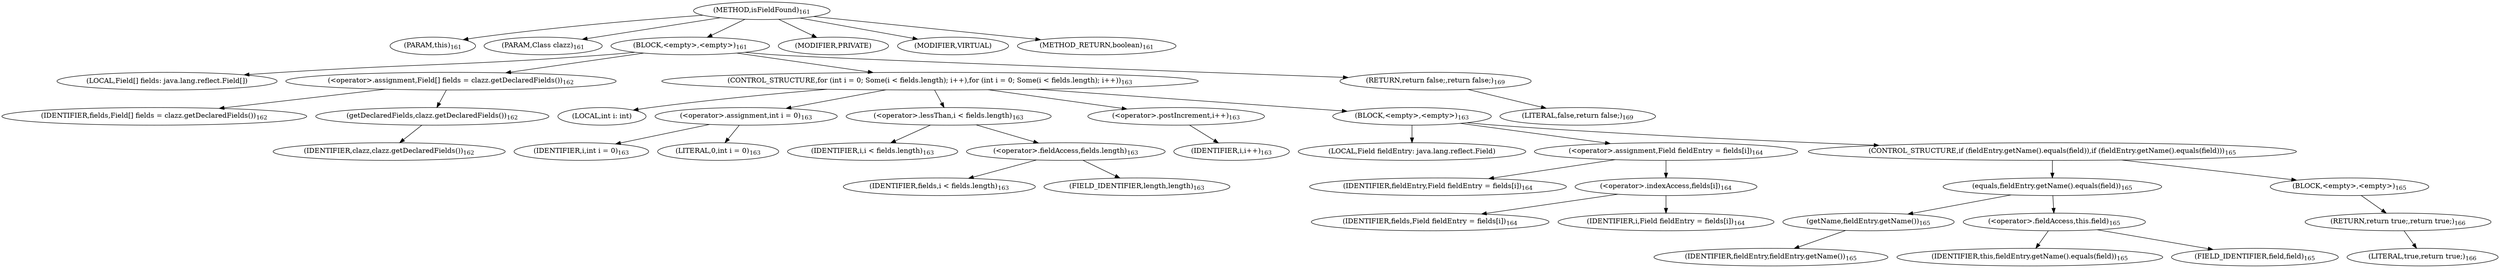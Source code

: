 digraph "isFieldFound" {  
"320" [label = <(METHOD,isFieldFound)<SUB>161</SUB>> ]
"321" [label = <(PARAM,this)<SUB>161</SUB>> ]
"322" [label = <(PARAM,Class clazz)<SUB>161</SUB>> ]
"323" [label = <(BLOCK,&lt;empty&gt;,&lt;empty&gt;)<SUB>161</SUB>> ]
"324" [label = <(LOCAL,Field[] fields: java.lang.reflect.Field[])> ]
"325" [label = <(&lt;operator&gt;.assignment,Field[] fields = clazz.getDeclaredFields())<SUB>162</SUB>> ]
"326" [label = <(IDENTIFIER,fields,Field[] fields = clazz.getDeclaredFields())<SUB>162</SUB>> ]
"327" [label = <(getDeclaredFields,clazz.getDeclaredFields())<SUB>162</SUB>> ]
"328" [label = <(IDENTIFIER,clazz,clazz.getDeclaredFields())<SUB>162</SUB>> ]
"329" [label = <(CONTROL_STRUCTURE,for (int i = 0; Some(i &lt; fields.length); i++),for (int i = 0; Some(i &lt; fields.length); i++))<SUB>163</SUB>> ]
"330" [label = <(LOCAL,int i: int)> ]
"331" [label = <(&lt;operator&gt;.assignment,int i = 0)<SUB>163</SUB>> ]
"332" [label = <(IDENTIFIER,i,int i = 0)<SUB>163</SUB>> ]
"333" [label = <(LITERAL,0,int i = 0)<SUB>163</SUB>> ]
"334" [label = <(&lt;operator&gt;.lessThan,i &lt; fields.length)<SUB>163</SUB>> ]
"335" [label = <(IDENTIFIER,i,i &lt; fields.length)<SUB>163</SUB>> ]
"336" [label = <(&lt;operator&gt;.fieldAccess,fields.length)<SUB>163</SUB>> ]
"337" [label = <(IDENTIFIER,fields,i &lt; fields.length)<SUB>163</SUB>> ]
"338" [label = <(FIELD_IDENTIFIER,length,length)<SUB>163</SUB>> ]
"339" [label = <(&lt;operator&gt;.postIncrement,i++)<SUB>163</SUB>> ]
"340" [label = <(IDENTIFIER,i,i++)<SUB>163</SUB>> ]
"341" [label = <(BLOCK,&lt;empty&gt;,&lt;empty&gt;)<SUB>163</SUB>> ]
"342" [label = <(LOCAL,Field fieldEntry: java.lang.reflect.Field)> ]
"343" [label = <(&lt;operator&gt;.assignment,Field fieldEntry = fields[i])<SUB>164</SUB>> ]
"344" [label = <(IDENTIFIER,fieldEntry,Field fieldEntry = fields[i])<SUB>164</SUB>> ]
"345" [label = <(&lt;operator&gt;.indexAccess,fields[i])<SUB>164</SUB>> ]
"346" [label = <(IDENTIFIER,fields,Field fieldEntry = fields[i])<SUB>164</SUB>> ]
"347" [label = <(IDENTIFIER,i,Field fieldEntry = fields[i])<SUB>164</SUB>> ]
"348" [label = <(CONTROL_STRUCTURE,if (fieldEntry.getName().equals(field)),if (fieldEntry.getName().equals(field)))<SUB>165</SUB>> ]
"349" [label = <(equals,fieldEntry.getName().equals(field))<SUB>165</SUB>> ]
"350" [label = <(getName,fieldEntry.getName())<SUB>165</SUB>> ]
"351" [label = <(IDENTIFIER,fieldEntry,fieldEntry.getName())<SUB>165</SUB>> ]
"352" [label = <(&lt;operator&gt;.fieldAccess,this.field)<SUB>165</SUB>> ]
"353" [label = <(IDENTIFIER,this,fieldEntry.getName().equals(field))<SUB>165</SUB>> ]
"354" [label = <(FIELD_IDENTIFIER,field,field)<SUB>165</SUB>> ]
"355" [label = <(BLOCK,&lt;empty&gt;,&lt;empty&gt;)<SUB>165</SUB>> ]
"356" [label = <(RETURN,return true;,return true;)<SUB>166</SUB>> ]
"357" [label = <(LITERAL,true,return true;)<SUB>166</SUB>> ]
"358" [label = <(RETURN,return false;,return false;)<SUB>169</SUB>> ]
"359" [label = <(LITERAL,false,return false;)<SUB>169</SUB>> ]
"360" [label = <(MODIFIER,PRIVATE)> ]
"361" [label = <(MODIFIER,VIRTUAL)> ]
"362" [label = <(METHOD_RETURN,boolean)<SUB>161</SUB>> ]
  "320" -> "321" 
  "320" -> "322" 
  "320" -> "323" 
  "320" -> "360" 
  "320" -> "361" 
  "320" -> "362" 
  "323" -> "324" 
  "323" -> "325" 
  "323" -> "329" 
  "323" -> "358" 
  "325" -> "326" 
  "325" -> "327" 
  "327" -> "328" 
  "329" -> "330" 
  "329" -> "331" 
  "329" -> "334" 
  "329" -> "339" 
  "329" -> "341" 
  "331" -> "332" 
  "331" -> "333" 
  "334" -> "335" 
  "334" -> "336" 
  "336" -> "337" 
  "336" -> "338" 
  "339" -> "340" 
  "341" -> "342" 
  "341" -> "343" 
  "341" -> "348" 
  "343" -> "344" 
  "343" -> "345" 
  "345" -> "346" 
  "345" -> "347" 
  "348" -> "349" 
  "348" -> "355" 
  "349" -> "350" 
  "349" -> "352" 
  "350" -> "351" 
  "352" -> "353" 
  "352" -> "354" 
  "355" -> "356" 
  "356" -> "357" 
  "358" -> "359" 
}
